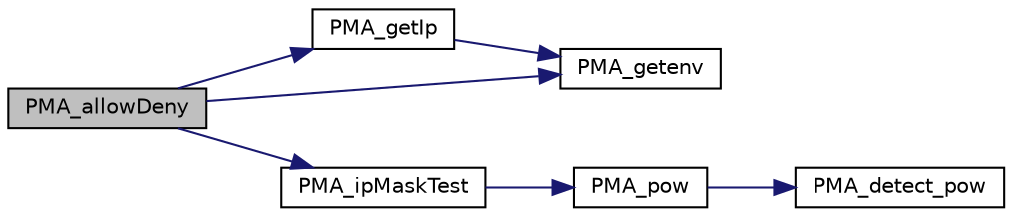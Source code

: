 digraph G
{
  edge [fontname="Helvetica",fontsize="10",labelfontname="Helvetica",labelfontsize="10"];
  node [fontname="Helvetica",fontsize="10",shape=record];
  rankdir="LR";
  Node1 [label="PMA_allowDeny",height=0.2,width=0.4,color="black", fillcolor="grey75", style="filled" fontcolor="black"];
  Node1 -> Node2 [color="midnightblue",fontsize="10",style="solid",fontname="Helvetica"];
  Node2 [label="PMA_getIp",height=0.2,width=0.4,color="black", fillcolor="white", style="filled",URL="$ip__allow__deny_8lib_8php.html#a800a0d4e3c8069ab8d8c8ca690cd82e2",tooltip="Gets the &quot;true&quot; IP address of the current user."];
  Node2 -> Node3 [color="midnightblue",fontsize="10",style="solid",fontname="Helvetica"];
  Node3 [label="PMA_getenv",height=0.2,width=0.4,color="black", fillcolor="white", style="filled",URL="$core_8lib_8php.html#af47a7345938ec406f740a61f7d1b182a",tooltip="trys to find the value for the given environment vriable name"];
  Node1 -> Node3 [color="midnightblue",fontsize="10",style="solid",fontname="Helvetica"];
  Node1 -> Node4 [color="midnightblue",fontsize="10",style="solid",fontname="Helvetica"];
  Node4 [label="PMA_ipMaskTest",height=0.2,width=0.4,color="black", fillcolor="white", style="filled",URL="$ip__allow__deny_8lib_8php.html#a2e0e700cabd4027ba8bf8e1ff6c5de72",tooltip="Based on IP Pattern Matcher Originally by J.Adams &lt;jna@retina.net&gt; Found on &lt;http://www.php.net/manual/en/function.ip2long.php&gt; Modified for phpMyAdmin."];
  Node4 -> Node5 [color="midnightblue",fontsize="10",style="solid",fontname="Helvetica"];
  Node5 [label="PMA_pow",height=0.2,width=0.4,color="black", fillcolor="white", style="filled",URL="$common_8lib_8php.html#aaade54960e4ce59a18b04f1cfd724b77",tooltip="Exponential expression / raise number into power."];
  Node5 -> Node6 [color="midnightblue",fontsize="10",style="solid",fontname="Helvetica"];
  Node6 [label="PMA_detect_pow",height=0.2,width=0.4,color="black", fillcolor="white", style="filled",URL="$common_8lib_8php.html#a028dd5a1e5c9d32af39c3af1bde8b068",tooltip="Detects which function to use for PMA_pow."];
}
